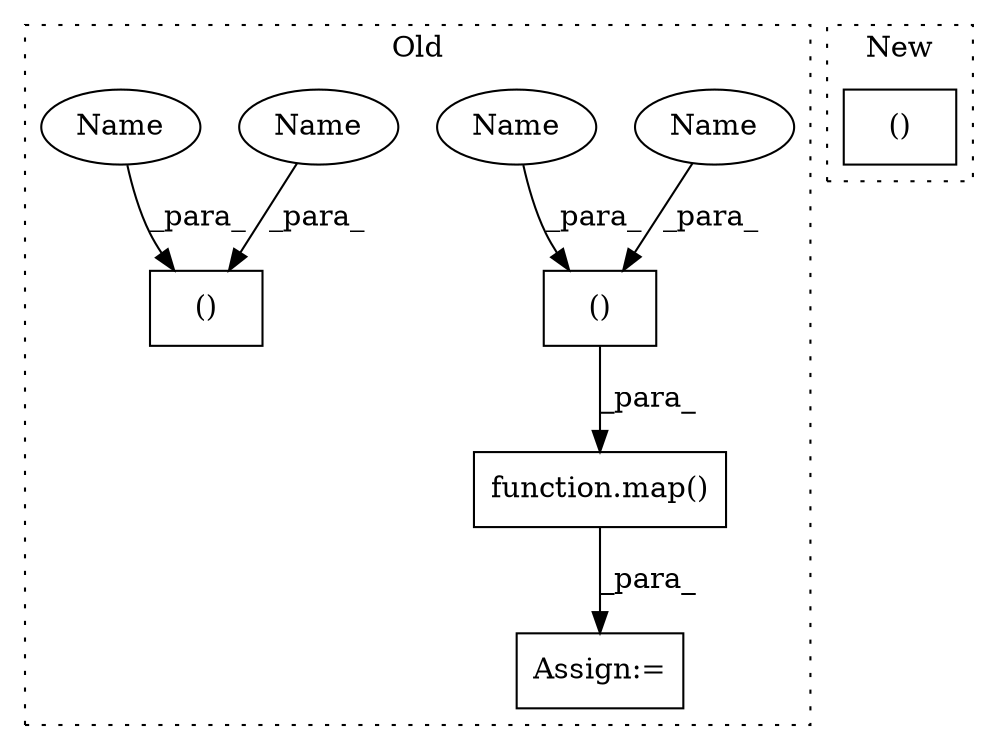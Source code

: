 digraph G {
subgraph cluster0 {
1 [label="function.map()" a="75" s="9907,9946" l="4,1" shape="box"];
3 [label="()" a="54" s="9934" l="11" shape="box"];
4 [label="()" a="54" s="9863" l="11" shape="box"];
5 [label="Assign:=" a="68" s="9893" l="14" shape="box"];
6 [label="Name" a="87" s="9855" l="8" shape="ellipse"];
7 [label="Name" a="87" s="9926" l="8" shape="ellipse"];
8 [label="Name" a="87" s="9936" l="9" shape="ellipse"];
9 [label="Name" a="87" s="9865" l="9" shape="ellipse"];
label = "Old";
style="dotted";
}
subgraph cluster1 {
2 [label="()" a="54" s="10570" l="6" shape="box"];
label = "New";
style="dotted";
}
1 -> 5 [label="_para_"];
3 -> 1 [label="_para_"];
6 -> 4 [label="_para_"];
7 -> 3 [label="_para_"];
8 -> 3 [label="_para_"];
9 -> 4 [label="_para_"];
}